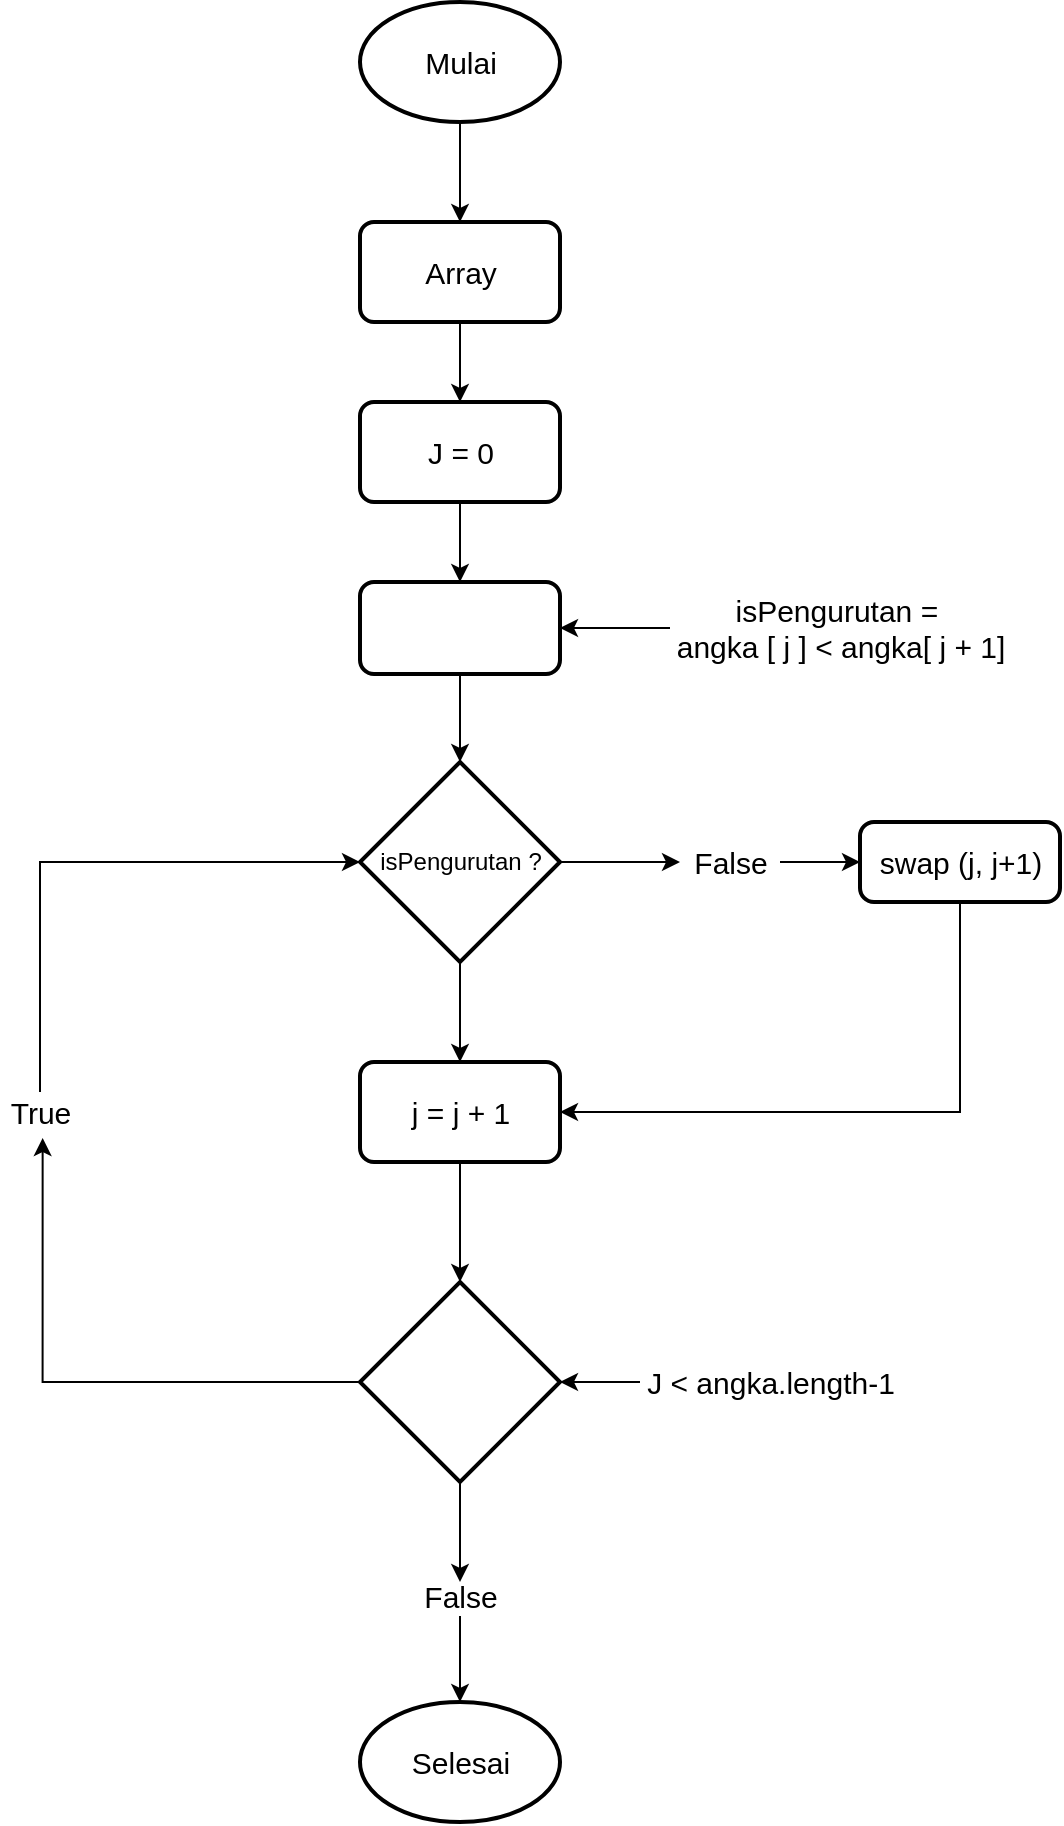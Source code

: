 <mxfile version="13.0.3" type="device"><diagram id="FrTtYSSxuWQ8ntfkfwar" name="Page-1"><mxGraphModel dx="1136" dy="712" grid="1" gridSize="10" guides="1" tooltips="1" connect="1" arrows="1" fold="1" page="1" pageScale="1" pageWidth="1169" pageHeight="827" math="0" shadow="0"><root><mxCell id="0"/><mxCell id="1" parent="0"/><mxCell id="n3Nj2ER7skvs-JGdcqRB-6" style="edgeStyle=orthogonalEdgeStyle;rounded=0;orthogonalLoop=1;jettySize=auto;html=1;entryX=0.5;entryY=0;entryDx=0;entryDy=0;" edge="1" parent="1" source="n3Nj2ER7skvs-JGdcqRB-3" target="n3Nj2ER7skvs-JGdcqRB-8"><mxGeometry relative="1" as="geometry"><mxPoint x="570" y="200" as="targetPoint"/></mxGeometry></mxCell><mxCell id="n3Nj2ER7skvs-JGdcqRB-3" value="" style="strokeWidth=2;html=1;shape=mxgraph.flowchart.start_1;whiteSpace=wrap;" vertex="1" parent="1"><mxGeometry x="520" y="20" width="100" height="60" as="geometry"/></mxCell><mxCell id="n3Nj2ER7skvs-JGdcqRB-4" value="" style="strokeWidth=2;html=1;shape=mxgraph.flowchart.start_1;whiteSpace=wrap;" vertex="1" parent="1"><mxGeometry x="520" y="870" width="100" height="60" as="geometry"/></mxCell><mxCell id="n3Nj2ER7skvs-JGdcqRB-10" style="edgeStyle=orthogonalEdgeStyle;rounded=0;orthogonalLoop=1;jettySize=auto;html=1;" edge="1" parent="1" source="n3Nj2ER7skvs-JGdcqRB-8" target="n3Nj2ER7skvs-JGdcqRB-11"><mxGeometry relative="1" as="geometry"><mxPoint x="570" y="320" as="targetPoint"/></mxGeometry></mxCell><mxCell id="n3Nj2ER7skvs-JGdcqRB-8" value="" style="rounded=1;whiteSpace=wrap;html=1;absoluteArcSize=1;arcSize=14;strokeWidth=2;" vertex="1" parent="1"><mxGeometry x="520" y="130" width="100" height="50" as="geometry"/></mxCell><mxCell id="n3Nj2ER7skvs-JGdcqRB-12" style="edgeStyle=orthogonalEdgeStyle;rounded=0;orthogonalLoop=1;jettySize=auto;html=1;" edge="1" parent="1" source="n3Nj2ER7skvs-JGdcqRB-11" target="n3Nj2ER7skvs-JGdcqRB-13"><mxGeometry relative="1" as="geometry"><mxPoint x="570" y="420" as="targetPoint"/></mxGeometry></mxCell><mxCell id="n3Nj2ER7skvs-JGdcqRB-11" value="" style="rounded=1;whiteSpace=wrap;html=1;absoluteArcSize=1;arcSize=14;strokeWidth=2;" vertex="1" parent="1"><mxGeometry x="520" y="220" width="100" height="50" as="geometry"/></mxCell><mxCell id="n3Nj2ER7skvs-JGdcqRB-14" style="edgeStyle=orthogonalEdgeStyle;rounded=0;orthogonalLoop=1;jettySize=auto;html=1;" edge="1" parent="1" source="n3Nj2ER7skvs-JGdcqRB-13" target="n3Nj2ER7skvs-JGdcqRB-15"><mxGeometry relative="1" as="geometry"><mxPoint x="570" y="510" as="targetPoint"/></mxGeometry></mxCell><mxCell id="n3Nj2ER7skvs-JGdcqRB-13" value="" style="rounded=1;whiteSpace=wrap;html=1;absoluteArcSize=1;arcSize=14;strokeWidth=2;" vertex="1" parent="1"><mxGeometry x="520" y="310" width="100" height="46" as="geometry"/></mxCell><mxCell id="n3Nj2ER7skvs-JGdcqRB-16" style="edgeStyle=orthogonalEdgeStyle;rounded=0;orthogonalLoop=1;jettySize=auto;html=1;" edge="1" parent="1" source="n3Nj2ER7skvs-JGdcqRB-15" target="n3Nj2ER7skvs-JGdcqRB-25"><mxGeometry relative="1" as="geometry"><mxPoint x="680" y="450" as="targetPoint"/></mxGeometry></mxCell><mxCell id="n3Nj2ER7skvs-JGdcqRB-18" style="edgeStyle=orthogonalEdgeStyle;rounded=0;orthogonalLoop=1;jettySize=auto;html=1;entryX=0.5;entryY=0;entryDx=0;entryDy=0;" edge="1" parent="1" source="n3Nj2ER7skvs-JGdcqRB-15" target="n3Nj2ER7skvs-JGdcqRB-20"><mxGeometry relative="1" as="geometry"><mxPoint x="570" y="652" as="targetPoint"/></mxGeometry></mxCell><mxCell id="n3Nj2ER7skvs-JGdcqRB-15" value="" style="strokeWidth=2;html=1;shape=mxgraph.flowchart.decision;whiteSpace=wrap;" vertex="1" parent="1"><mxGeometry x="520" y="400" width="100" height="100" as="geometry"/></mxCell><mxCell id="n3Nj2ER7skvs-JGdcqRB-23" style="edgeStyle=orthogonalEdgeStyle;rounded=0;orthogonalLoop=1;jettySize=auto;html=1;entryX=1;entryY=0.5;entryDx=0;entryDy=0;" edge="1" parent="1" source="n3Nj2ER7skvs-JGdcqRB-17" target="n3Nj2ER7skvs-JGdcqRB-20"><mxGeometry relative="1" as="geometry"><mxPoint x="650" y="570" as="targetPoint"/><Array as="points"><mxPoint x="820" y="575"/></Array></mxGeometry></mxCell><mxCell id="n3Nj2ER7skvs-JGdcqRB-17" value="" style="rounded=1;whiteSpace=wrap;html=1;absoluteArcSize=1;arcSize=14;strokeWidth=2;" vertex="1" parent="1"><mxGeometry x="770" y="430" width="100" height="40" as="geometry"/></mxCell><mxCell id="n3Nj2ER7skvs-JGdcqRB-24" style="edgeStyle=orthogonalEdgeStyle;rounded=0;orthogonalLoop=1;jettySize=auto;html=1;" edge="1" parent="1" source="n3Nj2ER7skvs-JGdcqRB-19"><mxGeometry relative="1" as="geometry"><mxPoint x="570" y="810" as="targetPoint"/></mxGeometry></mxCell><mxCell id="n3Nj2ER7skvs-JGdcqRB-32" style="edgeStyle=orthogonalEdgeStyle;rounded=0;orthogonalLoop=1;jettySize=auto;html=1;entryX=0.533;entryY=1.15;entryDx=0;entryDy=0;entryPerimeter=0;" edge="1" parent="1" source="n3Nj2ER7skvs-JGdcqRB-19" target="n3Nj2ER7skvs-JGdcqRB-31"><mxGeometry relative="1" as="geometry"/></mxCell><mxCell id="n3Nj2ER7skvs-JGdcqRB-19" value="" style="strokeWidth=2;html=1;shape=mxgraph.flowchart.decision;whiteSpace=wrap;" vertex="1" parent="1"><mxGeometry x="520" y="660" width="100" height="100" as="geometry"/></mxCell><mxCell id="n3Nj2ER7skvs-JGdcqRB-21" style="edgeStyle=orthogonalEdgeStyle;rounded=0;orthogonalLoop=1;jettySize=auto;html=1;entryX=0.5;entryY=0;entryDx=0;entryDy=0;entryPerimeter=0;" edge="1" parent="1" source="n3Nj2ER7skvs-JGdcqRB-20" target="n3Nj2ER7skvs-JGdcqRB-19"><mxGeometry relative="1" as="geometry"><mxPoint x="570" y="650" as="targetPoint"/></mxGeometry></mxCell><mxCell id="n3Nj2ER7skvs-JGdcqRB-20" value="" style="rounded=1;whiteSpace=wrap;html=1;absoluteArcSize=1;arcSize=14;strokeWidth=2;" vertex="1" parent="1"><mxGeometry x="520" y="550" width="100" height="50" as="geometry"/></mxCell><mxCell id="n3Nj2ER7skvs-JGdcqRB-28" value="" style="edgeStyle=orthogonalEdgeStyle;rounded=0;orthogonalLoop=1;jettySize=auto;html=1;" edge="1" parent="1" source="n3Nj2ER7skvs-JGdcqRB-25" target="n3Nj2ER7skvs-JGdcqRB-17"><mxGeometry relative="1" as="geometry"/></mxCell><mxCell id="n3Nj2ER7skvs-JGdcqRB-25" value="&lt;font style=&quot;font-size: 15px&quot;&gt;False&lt;/font&gt;" style="text;html=1;resizable=0;autosize=1;align=center;verticalAlign=middle;points=[];fillColor=none;strokeColor=none;rounded=0;" vertex="1" parent="1"><mxGeometry x="680" y="440" width="50" height="20" as="geometry"/></mxCell><mxCell id="n3Nj2ER7skvs-JGdcqRB-30" value="" style="edgeStyle=orthogonalEdgeStyle;rounded=0;orthogonalLoop=1;jettySize=auto;html=1;" edge="1" parent="1" source="n3Nj2ER7skvs-JGdcqRB-29" target="n3Nj2ER7skvs-JGdcqRB-4"><mxGeometry relative="1" as="geometry"/></mxCell><mxCell id="n3Nj2ER7skvs-JGdcqRB-29" value="&lt;font style=&quot;font-size: 15px&quot;&gt;False&lt;/font&gt;" style="text;html=1;resizable=0;autosize=1;align=center;verticalAlign=middle;points=[];fillColor=none;strokeColor=none;rounded=0;" vertex="1" parent="1"><mxGeometry x="545" y="807" width="50" height="20" as="geometry"/></mxCell><mxCell id="n3Nj2ER7skvs-JGdcqRB-33" style="edgeStyle=orthogonalEdgeStyle;rounded=0;orthogonalLoop=1;jettySize=auto;html=1;entryX=0;entryY=0.5;entryDx=0;entryDy=0;entryPerimeter=0;" edge="1" parent="1" source="n3Nj2ER7skvs-JGdcqRB-31" target="n3Nj2ER7skvs-JGdcqRB-15"><mxGeometry relative="1" as="geometry"><mxPoint x="370" y="450" as="targetPoint"/><Array as="points"><mxPoint x="360" y="450"/></Array></mxGeometry></mxCell><mxCell id="n3Nj2ER7skvs-JGdcqRB-31" value="&lt;font style=&quot;font-size: 15px&quot;&gt;True&lt;/font&gt;" style="text;html=1;resizable=0;autosize=1;align=center;verticalAlign=middle;points=[];fillColor=none;strokeColor=none;rounded=0;" vertex="1" parent="1"><mxGeometry x="340" y="565" width="40" height="20" as="geometry"/></mxCell><mxCell id="n3Nj2ER7skvs-JGdcqRB-34" value="&lt;font style=&quot;font-size: 15px&quot;&gt;Mulai&lt;/font&gt;" style="text;html=1;resizable=0;autosize=1;align=center;verticalAlign=middle;points=[];fillColor=none;strokeColor=none;rounded=0;" vertex="1" parent="1"><mxGeometry x="545" y="40" width="50" height="20" as="geometry"/></mxCell><mxCell id="n3Nj2ER7skvs-JGdcqRB-35" value="&lt;font style=&quot;font-size: 15px&quot;&gt;Selesai&lt;/font&gt;" style="text;html=1;resizable=0;autosize=1;align=center;verticalAlign=middle;points=[];fillColor=none;strokeColor=none;rounded=0;" vertex="1" parent="1"><mxGeometry x="540" y="890" width="60" height="20" as="geometry"/></mxCell><mxCell id="n3Nj2ER7skvs-JGdcqRB-45" value="" style="edgeStyle=orthogonalEdgeStyle;rounded=0;orthogonalLoop=1;jettySize=auto;html=1;" edge="1" parent="1" source="n3Nj2ER7skvs-JGdcqRB-36" target="n3Nj2ER7skvs-JGdcqRB-19"><mxGeometry relative="1" as="geometry"/></mxCell><mxCell id="n3Nj2ER7skvs-JGdcqRB-36" value="&lt;font style=&quot;font-size: 15px&quot;&gt;J &amp;lt; angka.length-1&lt;/font&gt;" style="text;html=1;resizable=0;autosize=1;align=center;verticalAlign=middle;points=[];fillColor=none;strokeColor=none;rounded=0;" vertex="1" parent="1"><mxGeometry x="660" y="700" width="130" height="20" as="geometry"/></mxCell><mxCell id="n3Nj2ER7skvs-JGdcqRB-37" value="&lt;font style=&quot;font-size: 15px&quot;&gt;j = j + 1&lt;/font&gt;" style="text;html=1;resizable=0;autosize=1;align=center;verticalAlign=middle;points=[];fillColor=none;strokeColor=none;rounded=0;" vertex="1" parent="1"><mxGeometry x="540" y="565" width="60" height="20" as="geometry"/></mxCell><mxCell id="n3Nj2ER7skvs-JGdcqRB-38" value="isPengurutan ?" style="text;html=1;resizable=0;autosize=1;align=center;verticalAlign=middle;points=[];fillColor=none;strokeColor=none;rounded=0;" vertex="1" parent="1"><mxGeometry x="520" y="440" width="100" height="20" as="geometry"/></mxCell><mxCell id="n3Nj2ER7skvs-JGdcqRB-39" value="&lt;font style=&quot;font-size: 15px&quot;&gt;swap (j, j+1)&lt;/font&gt;" style="text;html=1;resizable=0;autosize=1;align=center;verticalAlign=middle;points=[];fillColor=none;strokeColor=none;rounded=0;" vertex="1" parent="1"><mxGeometry x="770" y="440" width="100" height="20" as="geometry"/></mxCell><mxCell id="n3Nj2ER7skvs-JGdcqRB-44" value="" style="edgeStyle=orthogonalEdgeStyle;rounded=0;orthogonalLoop=1;jettySize=auto;html=1;" edge="1" parent="1" source="n3Nj2ER7skvs-JGdcqRB-40" target="n3Nj2ER7skvs-JGdcqRB-13"><mxGeometry relative="1" as="geometry"/></mxCell><mxCell id="n3Nj2ER7skvs-JGdcqRB-40" value="&lt;font style=&quot;font-size: 15px&quot;&gt;isPengurutan =&amp;nbsp;&lt;br&gt;angka [ j ] &amp;lt; angka[ j + 1]&lt;/font&gt;" style="text;html=1;resizable=0;autosize=1;align=center;verticalAlign=middle;points=[];fillColor=none;strokeColor=none;rounded=0;" vertex="1" parent="1"><mxGeometry x="675" y="313" width="170" height="40" as="geometry"/></mxCell><mxCell id="n3Nj2ER7skvs-JGdcqRB-41" value="&lt;font style=&quot;font-size: 15px&quot;&gt;J = 0&lt;/font&gt;" style="text;html=1;resizable=0;autosize=1;align=center;verticalAlign=middle;points=[];fillColor=none;strokeColor=none;rounded=0;" vertex="1" parent="1"><mxGeometry x="545" y="235" width="50" height="20" as="geometry"/></mxCell><mxCell id="n3Nj2ER7skvs-JGdcqRB-42" value="&lt;font style=&quot;font-size: 15px&quot;&gt;Array&lt;/font&gt;" style="text;html=1;resizable=0;autosize=1;align=center;verticalAlign=middle;points=[];fillColor=none;strokeColor=none;rounded=0;" vertex="1" parent="1"><mxGeometry x="545" y="145" width="50" height="20" as="geometry"/></mxCell></root></mxGraphModel></diagram></mxfile>